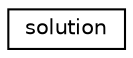 digraph "Graphical Class Hierarchy"
{
 // LATEX_PDF_SIZE
  edge [fontname="Helvetica",fontsize="10",labelfontname="Helvetica",labelfontsize="10"];
  node [fontname="Helvetica",fontsize="10",shape=record];
  rankdir="LR";
  Node0 [label="solution",height=0.2,width=0.4,color="black", fillcolor="white", style="filled",URL="$structsolution.html",tooltip=" "];
}
